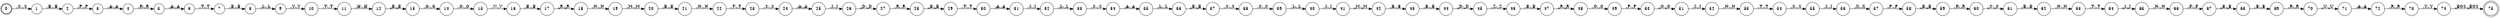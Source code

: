digraph FST {
rankdir = LR;
size = "22,17";
label = "";
center = 1;
orientation = Portrait;
ranksep = "0.4";
nodesep = "0.25";
0 [label = "0", shape = circle, style = bold, fontsize = 14]
	0 -> 1 [label = "_S:_S", fontsize = 14];
1 [label = "1", shape = circle, style = solid, fontsize = 14]
	1 -> 2 [label = "_E:_E", fontsize = 14];
2 [label = "2", shape = circle, style = solid, fontsize = 14]
	2 -> 3 [label = "_P:_P", fontsize = 14];
3 [label = "3", shape = circle, style = solid, fontsize = 14]
	3 -> 4 [label = "_A:_A", fontsize = 14];
4 [label = "4", shape = circle, style = solid, fontsize = 14]
	4 -> 5 [label = "_R:_R", fontsize = 14];
5 [label = "5", shape = circle, style = solid, fontsize = 14]
	5 -> 6 [label = "_A:_A", fontsize = 14];
6 [label = "6", shape = circle, style = solid, fontsize = 14]
	6 -> 7 [label = "_T:_T", fontsize = 14];
7 [label = "7", shape = circle, style = solid, fontsize = 14]
	7 -> 8 [label = "_E:_E", fontsize = 14];
8 [label = "8", shape = circle, style = solid, fontsize = 14]
	8 -> 9 [label = "_L:_L", fontsize = 14];
9 [label = "9", shape = circle, style = solid, fontsize = 14]
	9 -> 10 [label = "_Y:_Y", fontsize = 14];
10 [label = "10", shape = circle, style = solid, fontsize = 14]
	10 -> 11 [label = "_T:_T", fontsize = 14];
11 [label = "11", shape = circle, style = solid, fontsize = 14]
	11 -> 12 [label = "_H:_H", fontsize = 14];
12 [label = "12", shape = circle, style = solid, fontsize = 14]
	12 -> 13 [label = "_E:_E", fontsize = 14];
13 [label = "13", shape = circle, style = solid, fontsize = 14]
	13 -> 14 [label = "_G:_G", fontsize = 14];
14 [label = "14", shape = circle, style = solid, fontsize = 14]
	14 -> 15 [label = "_O:_O", fontsize = 14];
15 [label = "15", shape = circle, style = solid, fontsize = 14]
	15 -> 16 [label = "_V:_V", fontsize = 14];
16 [label = "16", shape = circle, style = solid, fontsize = 14]
	16 -> 17 [label = "_E:_E", fontsize = 14];
17 [label = "17", shape = circle, style = solid, fontsize = 14]
	17 -> 18 [label = "_R:_R", fontsize = 14];
18 [label = "18", shape = circle, style = solid, fontsize = 14]
	18 -> 19 [label = "_N:_N", fontsize = 14];
19 [label = "19", shape = circle, style = solid, fontsize = 14]
	19 -> 20 [label = "_M:_M", fontsize = 14];
20 [label = "20", shape = circle, style = solid, fontsize = 14]
	20 -> 21 [label = "_E:_E", fontsize = 14];
21 [label = "21", shape = circle, style = solid, fontsize = 14]
	21 -> 22 [label = "_N:_N", fontsize = 14];
22 [label = "22", shape = circle, style = solid, fontsize = 14]
	22 -> 23 [label = "_T:_T", fontsize = 14];
23 [label = "23", shape = circle, style = solid, fontsize = 14]
	23 -> 24 [label = "_S:_S", fontsize = 14];
24 [label = "24", shape = circle, style = solid, fontsize = 14]
	24 -> 25 [label = "_A:_A", fontsize = 14];
25 [label = "25", shape = circle, style = solid, fontsize = 14]
	25 -> 26 [label = "_I:_I", fontsize = 14];
26 [label = "26", shape = circle, style = solid, fontsize = 14]
	26 -> 27 [label = "_D:_D", fontsize = 14];
27 [label = "27", shape = circle, style = solid, fontsize = 14]
	27 -> 28 [label = "_R:_R", fontsize = 14];
28 [label = "28", shape = circle, style = solid, fontsize = 14]
	28 -> 29 [label = "_E:_E", fontsize = 14];
29 [label = "29", shape = circle, style = solid, fontsize = 14]
	29 -> 30 [label = "_T:_T", fontsize = 14];
30 [label = "30", shape = circle, style = solid, fontsize = 14]
	30 -> 31 [label = "_A:_A", fontsize = 14];
31 [label = "31", shape = circle, style = solid, fontsize = 14]
	31 -> 32 [label = "_I:_I", fontsize = 14];
32 [label = "32", shape = circle, style = solid, fontsize = 14]
	32 -> 33 [label = "_L:_L", fontsize = 14];
33 [label = "33", shape = circle, style = solid, fontsize = 14]
	33 -> 34 [label = "_S:_S", fontsize = 14];
34 [label = "34", shape = circle, style = solid, fontsize = 14]
	34 -> 35 [label = "_A:_A", fontsize = 14];
35 [label = "35", shape = circle, style = solid, fontsize = 14]
	35 -> 36 [label = "_L:_L", fontsize = 14];
36 [label = "36", shape = circle, style = solid, fontsize = 14]
	36 -> 37 [label = "_E:_E", fontsize = 14];
37 [label = "37", shape = circle, style = solid, fontsize = 14]
	37 -> 38 [label = "_S:_S", fontsize = 14];
38 [label = "38", shape = circle, style = solid, fontsize = 14]
	38 -> 39 [label = "_C:_C", fontsize = 14];
39 [label = "39", shape = circle, style = solid, fontsize = 14]
	39 -> 40 [label = "_L:_L", fontsize = 14];
40 [label = "40", shape = circle, style = solid, fontsize = 14]
	40 -> 41 [label = "_I:_I", fontsize = 14];
41 [label = "41", shape = circle, style = solid, fontsize = 14]
	41 -> 42 [label = "_M:_M", fontsize = 14];
42 [label = "42", shape = circle, style = solid, fontsize = 14]
	42 -> 43 [label = "_B:_B", fontsize = 14];
43 [label = "43", shape = circle, style = solid, fontsize = 14]
	43 -> 44 [label = "_E:_E", fontsize = 14];
44 [label = "44", shape = circle, style = solid, fontsize = 14]
	44 -> 45 [label = "_D:_D", fontsize = 14];
45 [label = "45", shape = circle, style = solid, fontsize = 14]
	45 -> 46 [label = "_Z:_Z", fontsize = 14];
46 [label = "46", shape = circle, style = solid, fontsize = 14]
	46 -> 47 [label = "_E:_E", fontsize = 14];
47 [label = "47", shape = circle, style = solid, fontsize = 14]
	47 -> 48 [label = "_R:_R", fontsize = 14];
48 [label = "48", shape = circle, style = solid, fontsize = 14]
	48 -> 49 [label = "_O:_O", fontsize = 14];
49 [label = "49", shape = circle, style = solid, fontsize = 14]
	49 -> 50 [label = "_P:_P", fontsize = 14];
50 [label = "50", shape = circle, style = solid, fontsize = 14]
	50 -> 51 [label = "_O:_O", fontsize = 14];
51 [label = "51", shape = circle, style = solid, fontsize = 14]
	51 -> 52 [label = "_I:_I", fontsize = 14];
52 [label = "52", shape = circle, style = solid, fontsize = 14]
	52 -> 53 [label = "_N:_N", fontsize = 14];
53 [label = "53", shape = circle, style = solid, fontsize = 14]
	53 -> 54 [label = "_T:_T", fontsize = 14];
54 [label = "54", shape = circle, style = solid, fontsize = 14]
	54 -> 55 [label = "_S:_S", fontsize = 14];
55 [label = "55", shape = circle, style = solid, fontsize = 14]
	55 -> 56 [label = "_I:_I", fontsize = 14];
56 [label = "56", shape = circle, style = solid, fontsize = 14]
	56 -> 57 [label = "_X:_X", fontsize = 14];
57 [label = "57", shape = circle, style = solid, fontsize = 14]
	57 -> 58 [label = "_P:_P", fontsize = 14];
58 [label = "58", shape = circle, style = solid, fontsize = 14]
	58 -> 59 [label = "_E:_E", fontsize = 14];
59 [label = "59", shape = circle, style = solid, fontsize = 14]
	59 -> 60 [label = "_R:_R", fontsize = 14];
60 [label = "60", shape = circle, style = solid, fontsize = 14]
	60 -> 61 [label = "_C:_C", fontsize = 14];
61 [label = "61", shape = circle, style = solid, fontsize = 14]
	61 -> 62 [label = "_E:_E", fontsize = 14];
62 [label = "62", shape = circle, style = solid, fontsize = 14]
	62 -> 63 [label = "_N:_N", fontsize = 14];
63 [label = "63", shape = circle, style = solid, fontsize = 14]
	63 -> 64 [label = "_T:_T", fontsize = 14];
64 [label = "64", shape = circle, style = solid, fontsize = 14]
	64 -> 65 [label = "_I:_I", fontsize = 14];
65 [label = "65", shape = circle, style = solid, fontsize = 14]
	65 -> 66 [label = "_N:_N", fontsize = 14];
66 [label = "66", shape = circle, style = solid, fontsize = 14]
	66 -> 67 [label = "_F:_F", fontsize = 14];
67 [label = "67", shape = circle, style = solid, fontsize = 14]
	67 -> 68 [label = "_E:_E", fontsize = 14];
68 [label = "68", shape = circle, style = solid, fontsize = 14]
	68 -> 69 [label = "_B:_B", fontsize = 14];
69 [label = "69", shape = circle, style = solid, fontsize = 14]
	69 -> 70 [label = "_R:_R", fontsize = 14];
70 [label = "70", shape = circle, style = solid, fontsize = 14]
	70 -> 71 [label = "_U:_U", fontsize = 14];
71 [label = "71", shape = circle, style = solid, fontsize = 14]
	71 -> 72 [label = "_A:_A", fontsize = 14];
72 [label = "72", shape = circle, style = solid, fontsize = 14]
	72 -> 73 [label = "_R:_R", fontsize = 14];
73 [label = "73", shape = circle, style = solid, fontsize = 14]
	73 -> 74 [label = "_Y:_Y", fontsize = 14];
74 [label = "74", shape = circle, style = solid, fontsize = 14]
	74 -> 75 [label = "_EOS:_EOS", fontsize = 14];
75 [label = "75", shape = doublecircle, style = solid, fontsize = 14]
}
